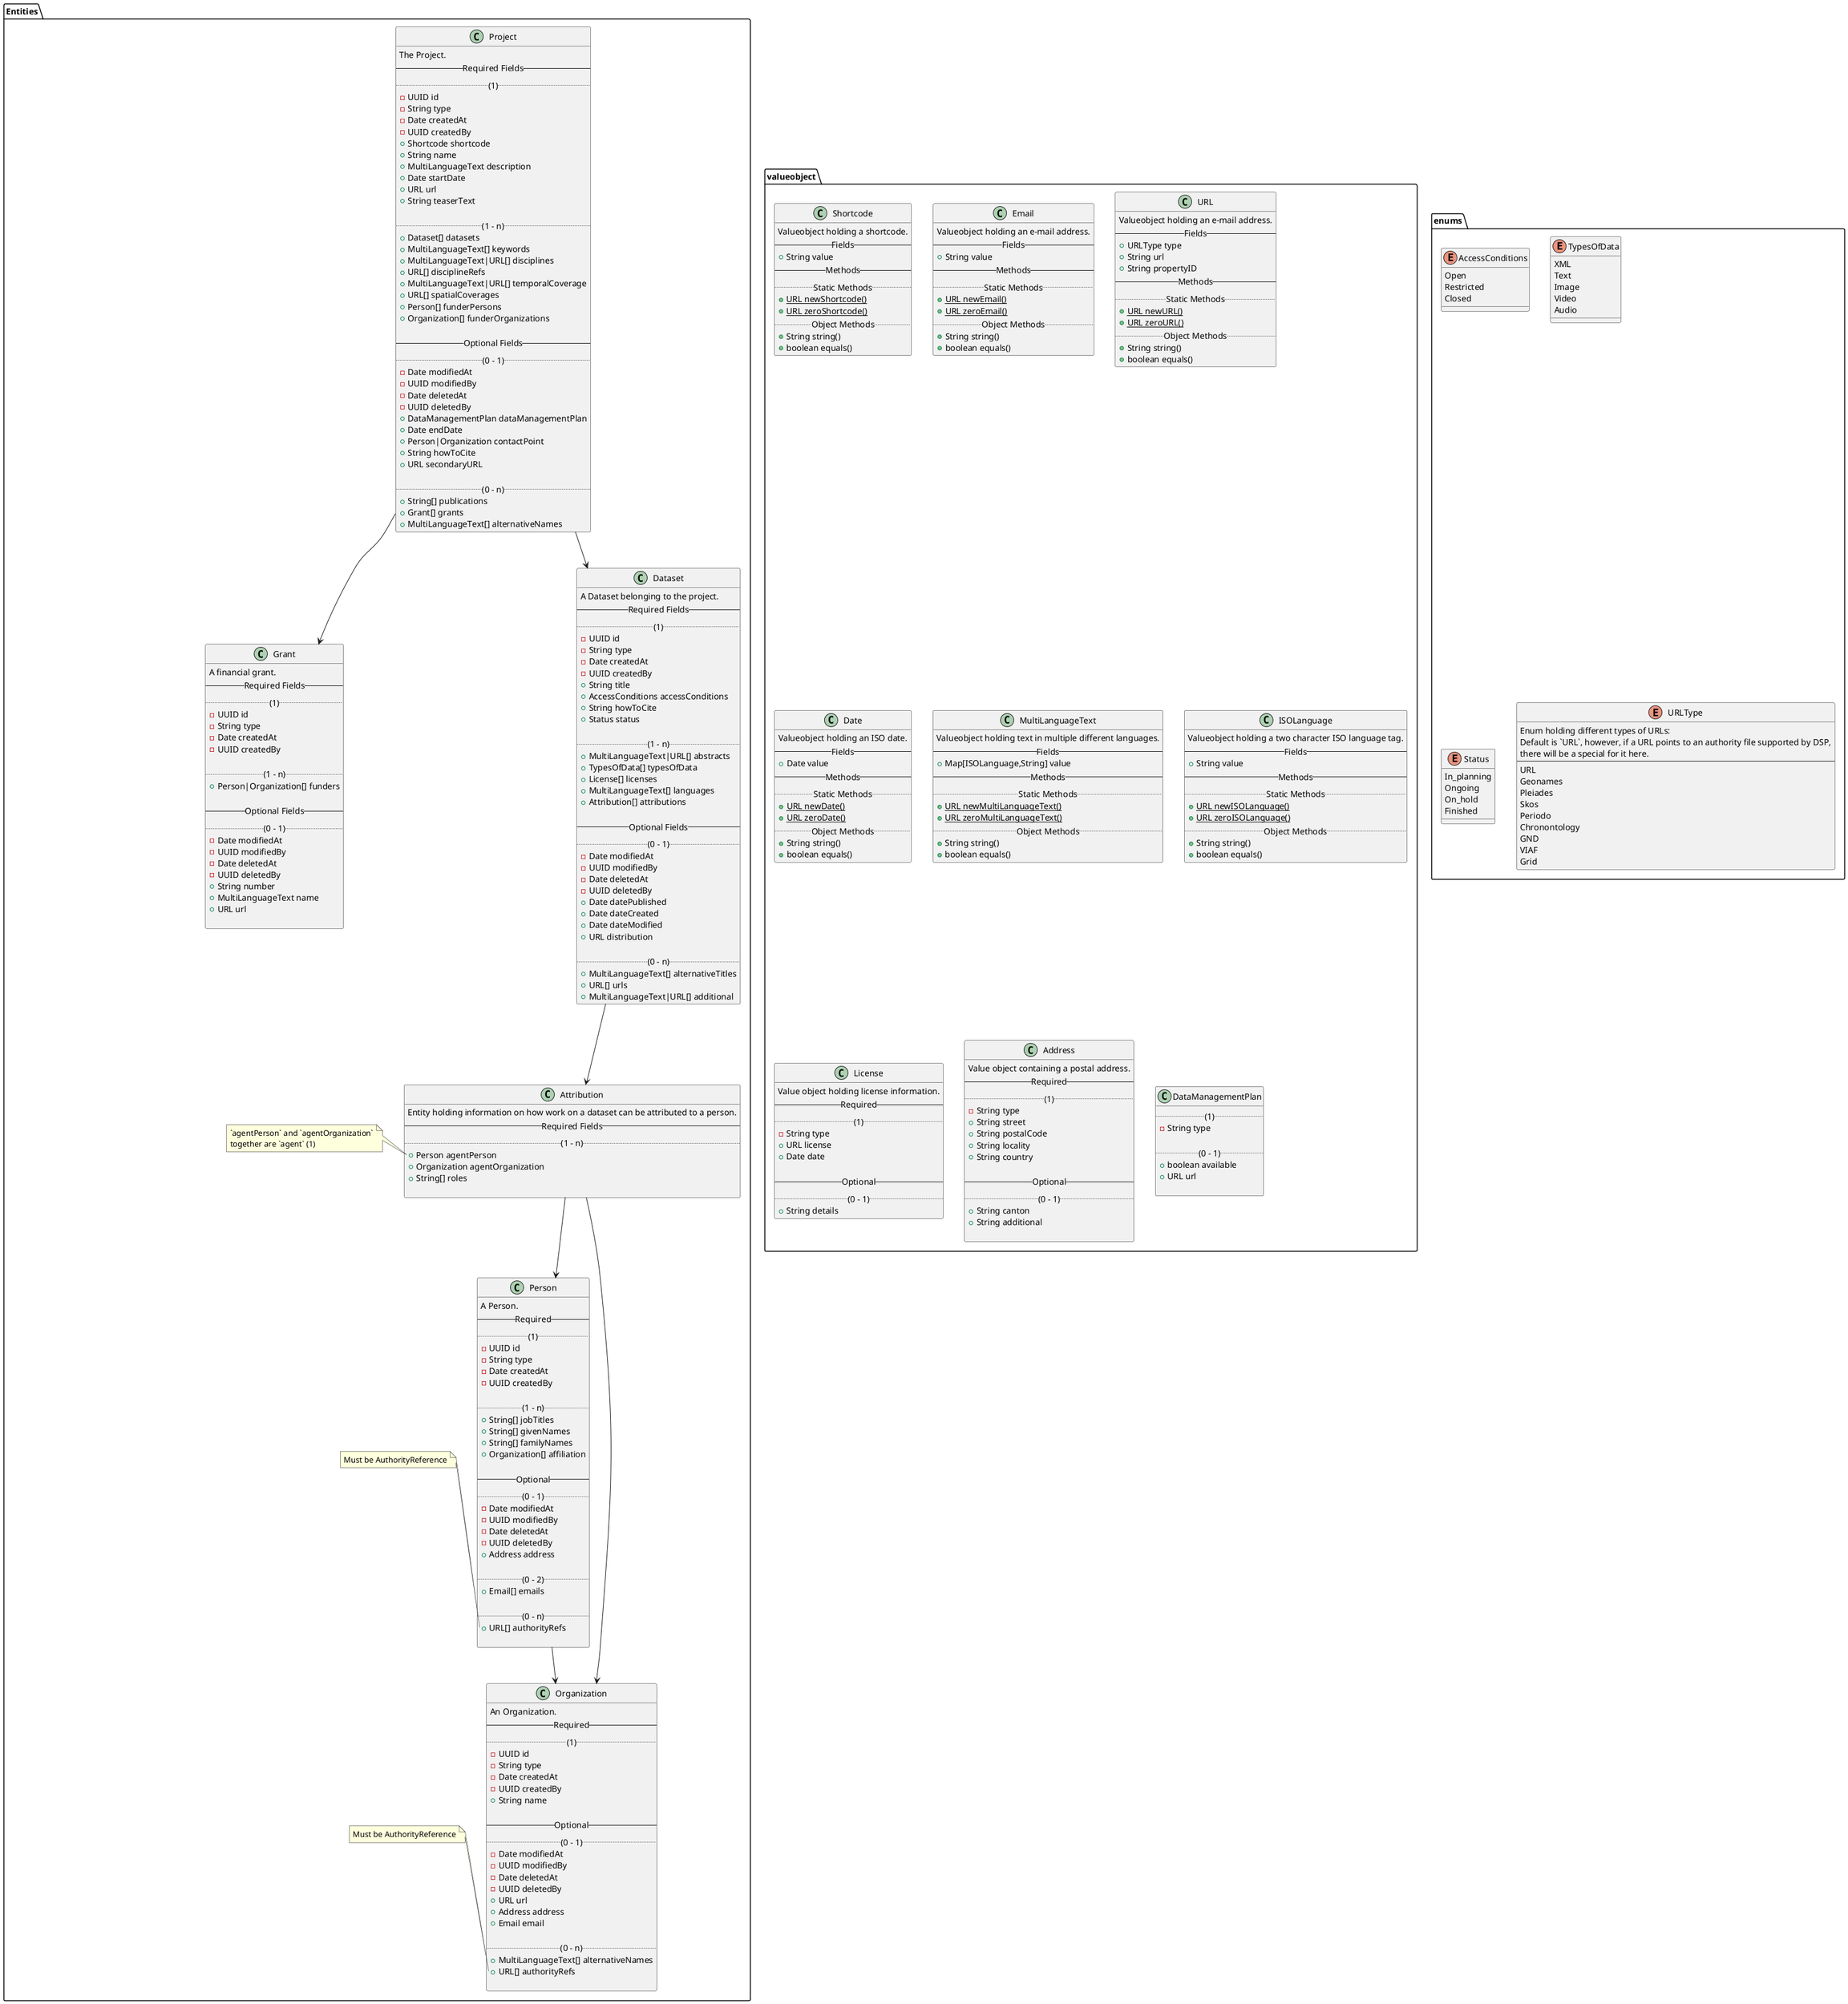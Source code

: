 @startuml Domain Entities

package Entities {

  class Project {
    The Project.
    -- Required Fields --
    .. (1) ..
    -UUID id
    -String type
    -Date createdAt
    -UUID createdBy
    +Shortcode shortcode
    +String name
    +MultiLanguageText description
    +Date startDate
    +URL url
    +String teaserText

    .. (1 - n) ..
    +Dataset[] datasets
    +MultiLanguageText[] keywords
    +MultiLanguageText|URL[] disciplines
    +URL[] disciplineRefs
    +MultiLanguageText|URL[] temporalCoverage
    +URL[] spatialCoverages
    +Person[] funderPersons
    +Organization[] funderOrganizations

    -- Optional Fields --
    .. (0 - 1) ..
    -Date modifiedAt
    -UUID modifiedBy
    -Date deletedAt
    -UUID deletedBy
    +DataManagementPlan dataManagementPlan
    +Date endDate
    +Person|Organization contactPoint
    +String howToCite
    +URL secondaryURL

    .. (0 - n) ..
    +String[] publications
    +Grant[] grants
    +MultiLanguageText[] alternativeNames
  }

  note left of Project::disciplineTexts
    `disciplineTexts` and `disciplineRefs`
    together are `disciplines` (1-n)
  end note

  note left of Project::temporalCoverageTexts
    `temporalCoverageTexts` and `temporalCoverageRefs`
    together are `temporalCoverages` (1-n)
  end note

  note left of Project::spatialCoverage
    Must be AuthorityReference
  end note

  note left of Project::funderPersons
    `funderPersons` and `funderOrganizations`
    together are `funders` (1-n)
  end note

  note left of Project::contactPerson
    `contactPerson` and `contactOrganization`
    together are `contactPoint` (0-1)
  end note

  class Dataset {
    A Dataset belonging to the project.
    -- Required Fields --
    .. (1) ..
    -UUID id
    -String type
    -Date createdAt
    -UUID createdBy
    +String title
    +AccessConditions accessConditions
    +String howToCite
    +Status status

    .. (1 - n) ..
    +MultiLanguageText|URL[] abstracts
    +TypesOfData[] typesOfData
    +License[] licenses
    +MultiLanguageText[] languages
    +Attribution[] attributions

    -- Optional Fields --
    .. (0 - 1) ..
    -Date modifiedAt
    -UUID modifiedBy
    -Date deletedAt
    -UUID deletedBy
    +Date datePublished
    +Date dateCreated
    +Date dateModified
    +URL distribution

    .. (0 - n) ..
    +MultiLanguageText[] alternativeTitles
    +URL[] urls
    +MultiLanguageText|URL[] additional
  }

  note left of Dataset::abstractTexts
    `abstractTexts` and `abstractURLs`
    together are `abstracts` (1-n)
  end note

  note left of Dataset::documentationTexts
    `documentationTexts` and `documentationURLs`
    together are `documentations` (0-n)
  end note

  class Grant {
    A financial grant.
    -- Required Fields --
    .. (1) ..
    -UUID id
    -String type
    -Date createdAt
    -UUID createdBy

    .. (1 - n) ..
    +Person|Organization[] funders

    -- Optional Fields --
    .. (0 - 1) ..
    -Date modifiedAt
    -UUID modifiedBy
    -Date deletedAt
    -UUID deletedBy
    +String number
    +MultiLanguageText name
    +URL url

  }

  note left of Grant::funderPersons
    `funderPersons` and `funderOrganizations`
    together are `funders` (1-n)
  end note

  class Person {
    A Person.
    -- Required --
    .. (1) ..
    -UUID id
    -String type
    -Date createdAt
    -UUID createdBy

    .. (1 - n) ..
    +String[] jobTitles
    +String[] givenNames
    +String[] familyNames
    +Organization[] affiliation

    -- Optional --
    .. (0 - 1) ..
    -Date modifiedAt
    -UUID modifiedBy
    -Date deletedAt
    -UUID deletedBy
    +Address address

    .. (0 - 2) ..
    +Email[] emails

    .. (0 - n) ..
    +URL[] authorityRefs

  }

  note left of Person::authorityRefs
    Must be AuthorityReference
  end note

  class Organization {
    An Organization.
    -- Required --
    .. (1) ..
    -UUID id
    -String type
    -Date createdAt
    -UUID createdBy
    +String name

    -- Optional --
    .. (0 - 1) ..
    -Date modifiedAt
    -UUID modifiedBy
    -Date deletedAt
    -UUID deletedBy
    +URL url
    +Address address
    +Email email

    .. (0 - n) ..
    +MultiLanguageText[] alternativeNames
    +URL[] authorityRefs

  }

  note left of Organization::authorityRefs
    Must be AuthorityReference
  end note

  class Attribution {
    Entity holding information on how work on a dataset can be attributed to a person.
    -- Required Fields --
    .. (1 - n) ..
    +Person agentPerson
    +Organization agentOrganization
    +String[] roles

  }

  note left of Attribution::agentPerson
    `agentPerson` and `agentOrganization`
    together are `agent` (1)
  end note
  
}

package valueobject {

  class Shortcode{
    Valueobject holding a shortcode.
    -- Fields --
    +String value
    -- Methods --
    .. Static Methods ..
    {static} +URL newShortcode()
    {static} +URL zeroShortcode()
    .. Object Methods ..
    +String string()
    +boolean equals()
  }

  class Email{
    Valueobject holding an e-mail address.
    -- Fields --
    +String value
    -- Methods --
    .. Static Methods ..
    {static} +URL newEmail()
    {static} +URL zeroEmail()
    .. Object Methods ..
    +String string()
    +boolean equals()
  }

  class URL{
    Valueobject holding an e-mail address.
    -- Fields --
    +URLType type
    +String url
    +String propertyID
    -- Methods --
    .. Static Methods ..
    {static} +URL newURL()
    {static} +URL zeroURL()
    .. Object Methods ..
    +String string()
    +boolean equals()
  }

  class Date {
    Valueobject holding an ISO date.
    -- Fields --
    +Date value
    -- Methods --
    .. Static Methods ..
    {static} +URL newDate()
    {static} +URL zeroDate()
    .. Object Methods ..
    +String string()
    +boolean equals()
  }

  class MultiLanguageText {
    Valueobject holding text in multiple different languages.
    -- Fields --
    +Map[ISOLanguage,String] value
    -- Methods --
    .. Static Methods ..
    {static} +URL newMultiLanguageText()
    {static} +URL zeroMultiLanguageText()
    .. Object Methods ..
    +String string()
    +boolean equals()
  }

  class ISOLanguage {
    Valueobject holding a two character ISO language tag.
    -- Fields --
    +String value
    -- Methods --
    .. Static Methods ..
    {static} +URL newISOLanguage()
    {static} +URL zeroISOLanguage()
    .. Object Methods ..
    +String string()
    +boolean equals()
  }

  class License {
    Value object holding license information.
    -- Required --
    .. (1) ..
    -String type
    +URL license
    +Date date

    -- Optional --
    .. (0 - 1) ..
    +String details
  }

  class Address {
    Value object containing a postal address.
    -- Required --
    .. (1) ..
    -String type
    +String street
    +String postalCode
    +String locality
    +String country

    -- Optional --
    .. (0 - 1) ..
    +String canton
    +String additional

  }

  class DataManagementPlan {
    .. (1) ..
    -String type

    .. (0 - 1) ..
    +boolean available
    +URL url

  }

}

package enums {

  enum AccessConditions {
    Open
    Restricted
    Closed
  }

  enum TypesOfData {
    XML
    Text
    Image
    Video
    Audio
  }

  enum Status {
    In_planning
    Ongoing
    On_hold
    Finished
  }

  enum URLType {
    Enum holding different types of URLs:
    Default is `URL`, however, if a URL points to an authority file supported by DSP,
    there will be a special for it here.
    ---
    URL
    Geonames
    Pleiades
    Skos
    Periodo
    Chronontology
    GND
    VIAF
    Grid
  }

}


Project --> Dataset
Project --> Grant
Dataset --> Attribution
Attribution --> Person
Attribution --> Organization
Person --> Organization


@enduml
